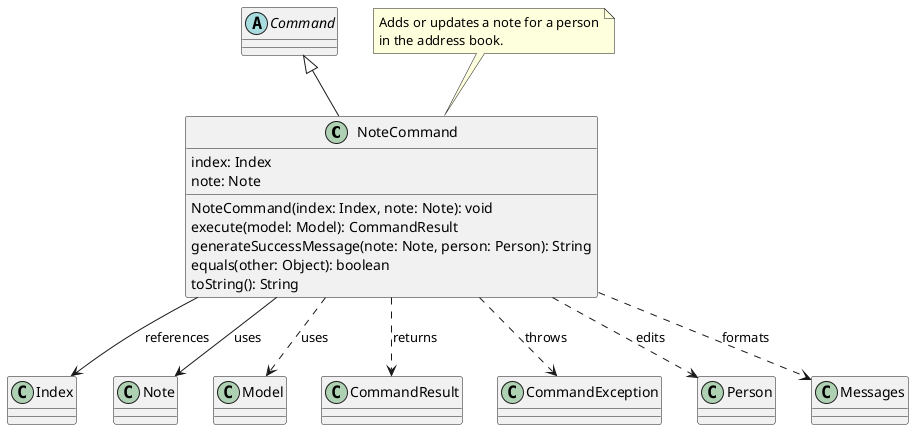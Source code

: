 @startuml
'https://plantuml.com/class-diagram

class NoteCommand {
  index: Index
  note: Note

  NoteCommand(index: Index, note: Note): void
  execute(model: Model): CommandResult
  generateSuccessMessage(note: Note, person: Person): String
  equals(other: Object): boolean
  toString(): String
}

' Abstracted related classes
abstract class Command
class Index
class Note
class Model
class CommandResult
class CommandException
class Person
class Messages

' =============================
' Relationships
' =============================
Command <|-- NoteCommand

' Association — NoteCommand uses Note
NoteCommand --> Note : uses

' Association — NoteCommand references Index (value object/reference)
NoteCommand --> Index : references

' Dependency — Model is passed into execute() (transient/not owned)
NoteCommand ..> Model : uses

' Dependencies — used/returned/thrown transiently
NoteCommand ..> CommandResult : returns
NoteCommand ..> CommandException : throws
NoteCommand ..> Person : edits
NoteCommand ..> Messages : formats

note top of NoteCommand
Adds or updates a note for a person
in the address book.
end note

@enduml
